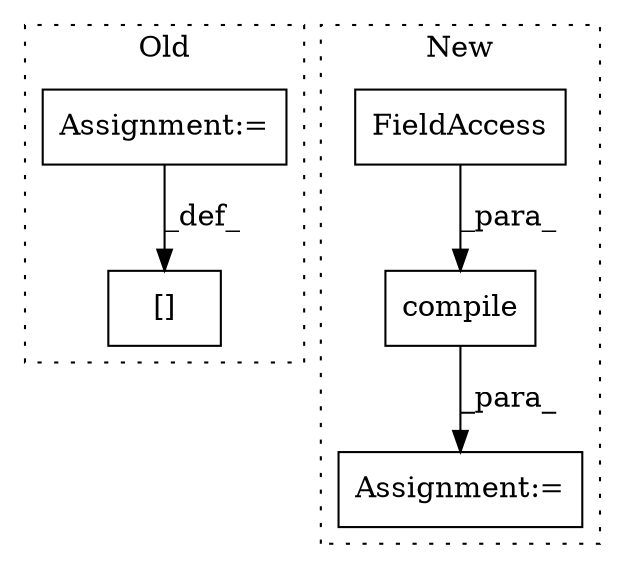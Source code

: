 digraph G {
subgraph cluster0 {
1 [label="[]" a="2" s="625,647" l="5,1" shape="box"];
4 [label="Assignment:=" a="7" s="648" l="1" shape="box"];
label = "Old";
style="dotted";
}
subgraph cluster1 {
2 [label="compile" a="32" s="386,403" l="8,1" shape="box"];
3 [label="FieldAccess" a="22" s="394" l="9" shape="box"];
5 [label="Assignment:=" a="7" s="382" l="1" shape="box"];
label = "New";
style="dotted";
}
2 -> 5 [label="_para_"];
3 -> 2 [label="_para_"];
4 -> 1 [label="_def_"];
}